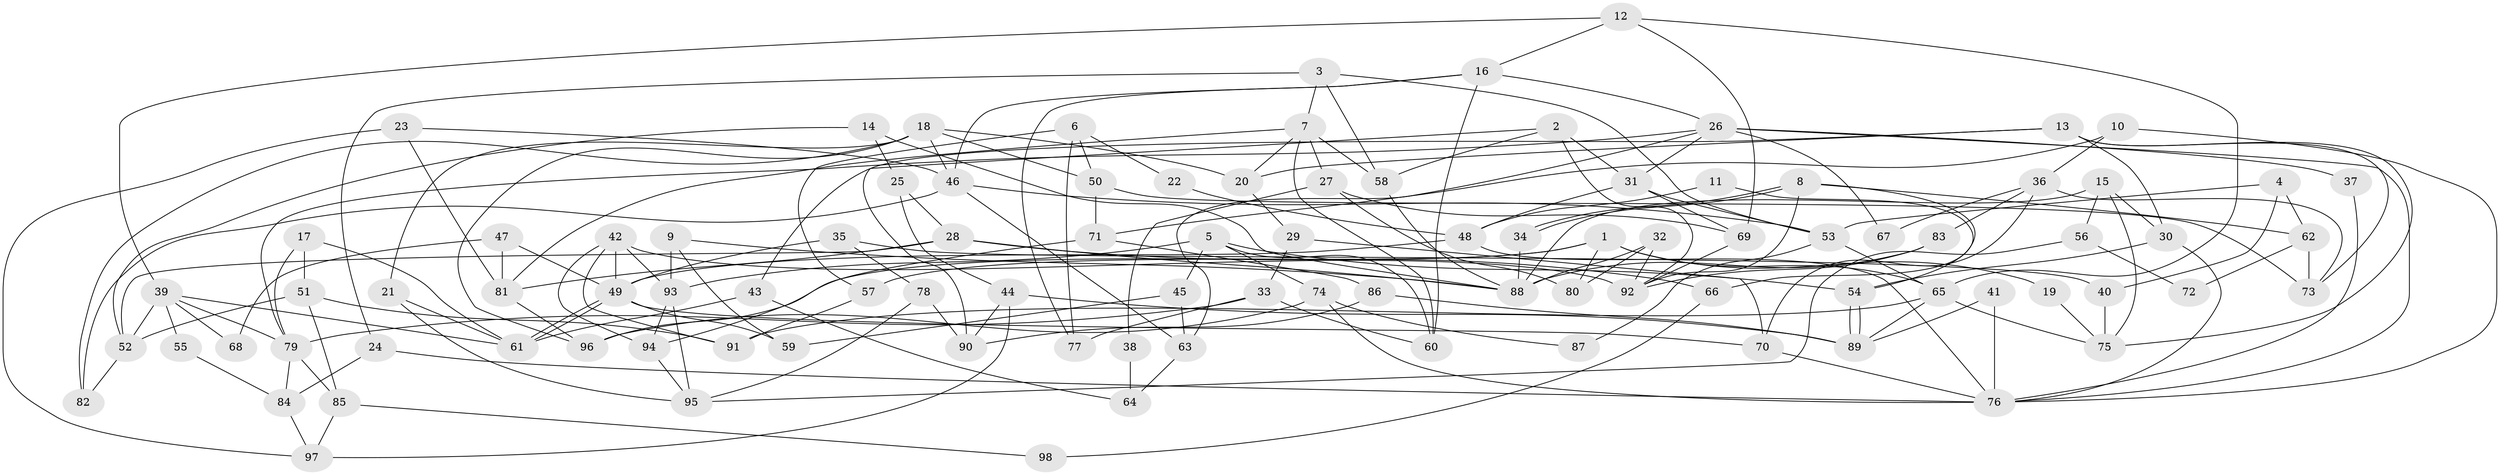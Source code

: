 // Generated by graph-tools (version 1.1) at 2025/36/03/09/25 02:36:03]
// undirected, 98 vertices, 196 edges
graph export_dot {
graph [start="1"]
  node [color=gray90,style=filled];
  1;
  2;
  3;
  4;
  5;
  6;
  7;
  8;
  9;
  10;
  11;
  12;
  13;
  14;
  15;
  16;
  17;
  18;
  19;
  20;
  21;
  22;
  23;
  24;
  25;
  26;
  27;
  28;
  29;
  30;
  31;
  32;
  33;
  34;
  35;
  36;
  37;
  38;
  39;
  40;
  41;
  42;
  43;
  44;
  45;
  46;
  47;
  48;
  49;
  50;
  51;
  52;
  53;
  54;
  55;
  56;
  57;
  58;
  59;
  60;
  61;
  62;
  63;
  64;
  65;
  66;
  67;
  68;
  69;
  70;
  71;
  72;
  73;
  74;
  75;
  76;
  77;
  78;
  79;
  80;
  81;
  82;
  83;
  84;
  85;
  86;
  87;
  88;
  89;
  90;
  91;
  92;
  93;
  94;
  95;
  96;
  97;
  98;
  1 -- 65;
  1 -- 96;
  1 -- 19;
  1 -- 57;
  1 -- 80;
  2 -- 92;
  2 -- 31;
  2 -- 58;
  2 -- 90;
  3 -- 53;
  3 -- 58;
  3 -- 7;
  3 -- 24;
  4 -- 62;
  4 -- 53;
  4 -- 40;
  5 -- 93;
  5 -- 74;
  5 -- 45;
  5 -- 54;
  5 -- 60;
  6 -- 77;
  6 -- 57;
  6 -- 22;
  6 -- 50;
  7 -- 20;
  7 -- 27;
  7 -- 58;
  7 -- 60;
  7 -- 81;
  8 -- 92;
  8 -- 34;
  8 -- 34;
  8 -- 62;
  8 -- 66;
  9 -- 59;
  9 -- 93;
  9 -- 88;
  10 -- 36;
  10 -- 76;
  10 -- 71;
  11 -- 48;
  11 -- 54;
  12 -- 69;
  12 -- 16;
  12 -- 39;
  12 -- 65;
  13 -- 30;
  13 -- 75;
  13 -- 20;
  13 -- 43;
  13 -- 73;
  14 -- 52;
  14 -- 88;
  14 -- 25;
  15 -- 88;
  15 -- 75;
  15 -- 30;
  15 -- 56;
  16 -- 60;
  16 -- 46;
  16 -- 26;
  16 -- 77;
  17 -- 61;
  17 -- 79;
  17 -- 51;
  18 -- 21;
  18 -- 50;
  18 -- 20;
  18 -- 46;
  18 -- 82;
  18 -- 96;
  19 -- 75;
  20 -- 29;
  21 -- 95;
  21 -- 61;
  22 -- 48;
  23 -- 81;
  23 -- 46;
  23 -- 97;
  24 -- 76;
  24 -- 84;
  25 -- 44;
  25 -- 28;
  26 -- 79;
  26 -- 31;
  26 -- 37;
  26 -- 63;
  26 -- 67;
  26 -- 76;
  27 -- 69;
  27 -- 38;
  27 -- 80;
  28 -- 88;
  28 -- 52;
  28 -- 66;
  28 -- 81;
  29 -- 70;
  29 -- 33;
  30 -- 54;
  30 -- 76;
  31 -- 53;
  31 -- 48;
  31 -- 69;
  32 -- 80;
  32 -- 88;
  32 -- 92;
  33 -- 60;
  33 -- 77;
  33 -- 79;
  34 -- 88;
  35 -- 49;
  35 -- 78;
  35 -- 40;
  36 -- 70;
  36 -- 83;
  36 -- 67;
  36 -- 73;
  37 -- 76;
  38 -- 64;
  39 -- 79;
  39 -- 52;
  39 -- 55;
  39 -- 61;
  39 -- 68;
  40 -- 75;
  41 -- 89;
  41 -- 76;
  42 -- 91;
  42 -- 49;
  42 -- 92;
  42 -- 93;
  42 -- 94;
  43 -- 61;
  43 -- 64;
  44 -- 97;
  44 -- 90;
  44 -- 89;
  45 -- 63;
  45 -- 59;
  46 -- 82;
  46 -- 53;
  46 -- 63;
  47 -- 49;
  47 -- 81;
  47 -- 68;
  48 -- 76;
  48 -- 49;
  49 -- 61;
  49 -- 61;
  49 -- 59;
  49 -- 70;
  50 -- 73;
  50 -- 71;
  51 -- 52;
  51 -- 85;
  51 -- 91;
  52 -- 82;
  53 -- 65;
  53 -- 87;
  54 -- 89;
  54 -- 89;
  55 -- 84;
  56 -- 95;
  56 -- 72;
  57 -- 91;
  58 -- 88;
  62 -- 73;
  62 -- 72;
  63 -- 64;
  65 -- 89;
  65 -- 75;
  65 -- 91;
  66 -- 98;
  69 -- 92;
  70 -- 76;
  71 -- 86;
  71 -- 94;
  74 -- 96;
  74 -- 76;
  74 -- 87;
  78 -- 95;
  78 -- 90;
  79 -- 84;
  79 -- 85;
  81 -- 96;
  83 -- 88;
  83 -- 92;
  84 -- 97;
  85 -- 97;
  85 -- 98;
  86 -- 89;
  86 -- 90;
  93 -- 94;
  93 -- 95;
  94 -- 95;
}
